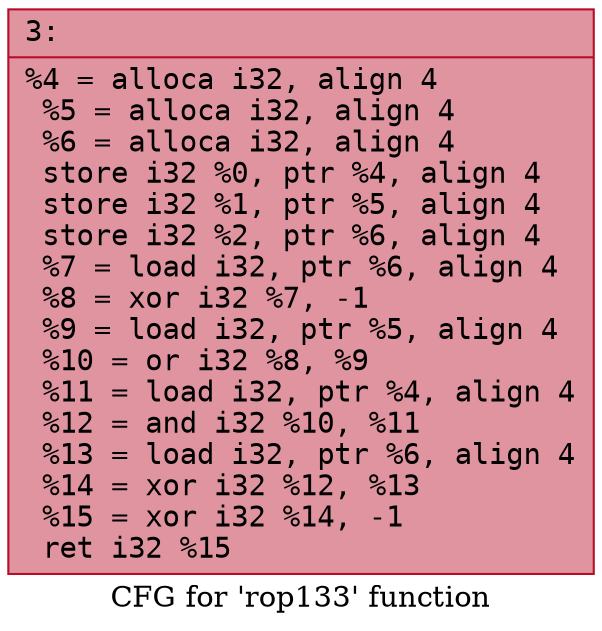 digraph "CFG for 'rop133' function" {
	label="CFG for 'rop133' function";

	Node0x6000015c0870 [shape=record,color="#b70d28ff", style=filled, fillcolor="#b70d2870" fontname="Courier",label="{3:\l|  %4 = alloca i32, align 4\l  %5 = alloca i32, align 4\l  %6 = alloca i32, align 4\l  store i32 %0, ptr %4, align 4\l  store i32 %1, ptr %5, align 4\l  store i32 %2, ptr %6, align 4\l  %7 = load i32, ptr %6, align 4\l  %8 = xor i32 %7, -1\l  %9 = load i32, ptr %5, align 4\l  %10 = or i32 %8, %9\l  %11 = load i32, ptr %4, align 4\l  %12 = and i32 %10, %11\l  %13 = load i32, ptr %6, align 4\l  %14 = xor i32 %12, %13\l  %15 = xor i32 %14, -1\l  ret i32 %15\l}"];
}
